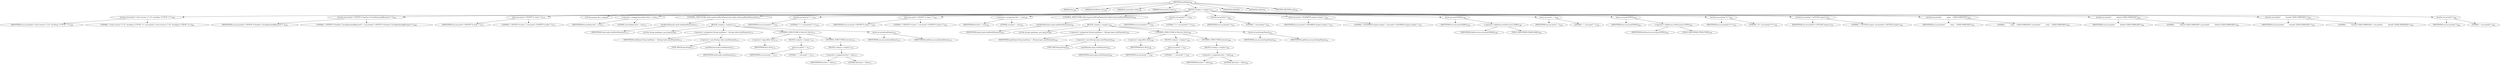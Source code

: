 digraph "printHead" {  
"225" [label = <(METHOD,printHead)<SUB>166</SUB>> ]
"226" [label = <(PARAM,this)<SUB>166</SUB>> ]
"227" [label = <(PARAM,PrintWriter out)<SUB>166</SUB>> ]
"228" [label = <(PARAM,Enumeration tasks)<SUB>166</SUB>> ]
"229" [label = <(PARAM,Enumeration types)<SUB>167</SUB>> ]
"230" [label = <(BLOCK,&lt;empty&gt;,&lt;empty&gt;)<SUB>167</SUB>> ]
"231" [label = <(println,out.println(&quot;&lt;?xml version=\&quot;1.0\&quot; encoding=\&quot;UTF-8\&quot; ?&gt;&quot;))<SUB>168</SUB>> ]
"232" [label = <(IDENTIFIER,out,out.println(&quot;&lt;?xml version=\&quot;1.0\&quot; encoding=\&quot;UTF-8\&quot; ?&gt;&quot;))<SUB>168</SUB>> ]
"233" [label = <(LITERAL,&quot;&lt;?xml version=\&quot;1.0\&quot; encoding=\&quot;UTF-8\&quot; ?&gt;&quot;,out.println(&quot;&lt;?xml version=\&quot;1.0\&quot; encoding=\&quot;UTF-8\&quot; ?&gt;&quot;))<SUB>168</SUB>> ]
"234" [label = <(println,out.println(&quot;&lt;!ENTITY % boolean \&quot;(true|false|on|off|yes|no)\&quot;&gt;&quot;))<SUB>169</SUB>> ]
"235" [label = <(IDENTIFIER,out,out.println(&quot;&lt;!ENTITY % boolean \&quot;(true|false|on|off|yes|no)\&quot;&gt;&quot;))<SUB>169</SUB>> ]
"236" [label = <(LITERAL,&quot;&lt;!ENTITY % boolean \&quot;(true|false|on|off|yes|no)\&quot;&gt;&quot;,out.println(&quot;&lt;!ENTITY % boolean \&quot;(true|false|on|off|yes|no)\&quot;&gt;&quot;))<SUB>169</SUB>> ]
"237" [label = <(print,out.print(&quot;&lt;!ENTITY % tasks \&quot;&quot;))<SUB>170</SUB>> ]
"238" [label = <(IDENTIFIER,out,out.print(&quot;&lt;!ENTITY % tasks \&quot;&quot;))<SUB>170</SUB>> ]
"239" [label = <(LITERAL,&quot;&lt;!ENTITY % tasks \&quot;&quot;,out.print(&quot;&lt;!ENTITY % tasks \&quot;&quot;))<SUB>170</SUB>> ]
"240" [label = <(LOCAL,boolean first: boolean)> ]
"241" [label = <(&lt;operator&gt;.assignment,boolean first = true)<SUB>171</SUB>> ]
"242" [label = <(IDENTIFIER,first,boolean first = true)<SUB>171</SUB>> ]
"243" [label = <(LITERAL,true,boolean first = true)<SUB>171</SUB>> ]
"244" [label = <(CONTROL_STRUCTURE,while (tasks.hasMoreElements()),while (tasks.hasMoreElements()))<SUB>172</SUB>> ]
"245" [label = <(hasMoreElements,tasks.hasMoreElements())<SUB>172</SUB>> ]
"246" [label = <(IDENTIFIER,tasks,tasks.hasMoreElements())<SUB>172</SUB>> ]
"247" [label = <(BLOCK,&lt;empty&gt;,&lt;empty&gt;)<SUB>172</SUB>> ]
"248" [label = <(LOCAL,String taskName: java.lang.String)> ]
"249" [label = <(&lt;operator&gt;.assignment,String taskName = (String) tasks.nextElement())<SUB>173</SUB>> ]
"250" [label = <(IDENTIFIER,taskName,String taskName = (String) tasks.nextElement())<SUB>173</SUB>> ]
"251" [label = <(&lt;operator&gt;.cast,(String) tasks.nextElement())<SUB>173</SUB>> ]
"252" [label = <(TYPE_REF,String,String)<SUB>173</SUB>> ]
"253" [label = <(nextElement,tasks.nextElement())<SUB>173</SUB>> ]
"254" [label = <(IDENTIFIER,tasks,tasks.nextElement())<SUB>173</SUB>> ]
"255" [label = <(CONTROL_STRUCTURE,if (!first),if (!first))<SUB>174</SUB>> ]
"256" [label = <(&lt;operator&gt;.logicalNot,!first)<SUB>174</SUB>> ]
"257" [label = <(IDENTIFIER,first,!first)<SUB>174</SUB>> ]
"258" [label = <(BLOCK,&lt;empty&gt;,&lt;empty&gt;)<SUB>174</SUB>> ]
"259" [label = <(print,out.print(&quot; | &quot;))<SUB>175</SUB>> ]
"260" [label = <(IDENTIFIER,out,out.print(&quot; | &quot;))<SUB>175</SUB>> ]
"261" [label = <(LITERAL,&quot; | &quot;,out.print(&quot; | &quot;))<SUB>175</SUB>> ]
"262" [label = <(CONTROL_STRUCTURE,else,else)<SUB>176</SUB>> ]
"263" [label = <(BLOCK,&lt;empty&gt;,&lt;empty&gt;)<SUB>176</SUB>> ]
"264" [label = <(&lt;operator&gt;.assignment,first = false)<SUB>177</SUB>> ]
"265" [label = <(IDENTIFIER,first,first = false)<SUB>177</SUB>> ]
"266" [label = <(LITERAL,false,first = false)<SUB>177</SUB>> ]
"267" [label = <(print,out.print(taskName))<SUB>179</SUB>> ]
"268" [label = <(IDENTIFIER,out,out.print(taskName))<SUB>179</SUB>> ]
"269" [label = <(IDENTIFIER,taskName,out.print(taskName))<SUB>179</SUB>> ]
"270" [label = <(println,out.println(&quot;\&quot;&gt;&quot;))<SUB>181</SUB>> ]
"271" [label = <(IDENTIFIER,out,out.println(&quot;\&quot;&gt;&quot;))<SUB>181</SUB>> ]
"272" [label = <(LITERAL,&quot;\&quot;&gt;&quot;,out.println(&quot;\&quot;&gt;&quot;))<SUB>181</SUB>> ]
"273" [label = <(print,out.print(&quot;&lt;!ENTITY % types \&quot;&quot;))<SUB>182</SUB>> ]
"274" [label = <(IDENTIFIER,out,out.print(&quot;&lt;!ENTITY % types \&quot;&quot;))<SUB>182</SUB>> ]
"275" [label = <(LITERAL,&quot;&lt;!ENTITY % types \&quot;&quot;,out.print(&quot;&lt;!ENTITY % types \&quot;&quot;))<SUB>182</SUB>> ]
"276" [label = <(&lt;operator&gt;.assignment,first = true)<SUB>183</SUB>> ]
"277" [label = <(IDENTIFIER,first,first = true)<SUB>183</SUB>> ]
"278" [label = <(LITERAL,true,first = true)<SUB>183</SUB>> ]
"279" [label = <(CONTROL_STRUCTURE,while (types.hasMoreElements()),while (types.hasMoreElements()))<SUB>184</SUB>> ]
"280" [label = <(hasMoreElements,types.hasMoreElements())<SUB>184</SUB>> ]
"281" [label = <(IDENTIFIER,types,types.hasMoreElements())<SUB>184</SUB>> ]
"282" [label = <(BLOCK,&lt;empty&gt;,&lt;empty&gt;)<SUB>184</SUB>> ]
"283" [label = <(LOCAL,String typeName: java.lang.String)> ]
"284" [label = <(&lt;operator&gt;.assignment,String typeName = (String) types.nextElement())<SUB>185</SUB>> ]
"285" [label = <(IDENTIFIER,typeName,String typeName = (String) types.nextElement())<SUB>185</SUB>> ]
"286" [label = <(&lt;operator&gt;.cast,(String) types.nextElement())<SUB>185</SUB>> ]
"287" [label = <(TYPE_REF,String,String)<SUB>185</SUB>> ]
"288" [label = <(nextElement,types.nextElement())<SUB>185</SUB>> ]
"289" [label = <(IDENTIFIER,types,types.nextElement())<SUB>185</SUB>> ]
"290" [label = <(CONTROL_STRUCTURE,if (!first),if (!first))<SUB>186</SUB>> ]
"291" [label = <(&lt;operator&gt;.logicalNot,!first)<SUB>186</SUB>> ]
"292" [label = <(IDENTIFIER,first,!first)<SUB>186</SUB>> ]
"293" [label = <(BLOCK,&lt;empty&gt;,&lt;empty&gt;)<SUB>186</SUB>> ]
"294" [label = <(print,out.print(&quot; | &quot;))<SUB>187</SUB>> ]
"295" [label = <(IDENTIFIER,out,out.print(&quot; | &quot;))<SUB>187</SUB>> ]
"296" [label = <(LITERAL,&quot; | &quot;,out.print(&quot; | &quot;))<SUB>187</SUB>> ]
"297" [label = <(CONTROL_STRUCTURE,else,else)<SUB>188</SUB>> ]
"298" [label = <(BLOCK,&lt;empty&gt;,&lt;empty&gt;)<SUB>188</SUB>> ]
"299" [label = <(&lt;operator&gt;.assignment,first = false)<SUB>189</SUB>> ]
"300" [label = <(IDENTIFIER,first,first = false)<SUB>189</SUB>> ]
"301" [label = <(LITERAL,false,first = false)<SUB>189</SUB>> ]
"302" [label = <(print,out.print(typeName))<SUB>191</SUB>> ]
"303" [label = <(IDENTIFIER,out,out.print(typeName))<SUB>191</SUB>> ]
"304" [label = <(IDENTIFIER,typeName,out.print(typeName))<SUB>191</SUB>> ]
"305" [label = <(println,out.println(&quot;\&quot;&gt;&quot;))<SUB>193</SUB>> ]
"306" [label = <(IDENTIFIER,out,out.println(&quot;\&quot;&gt;&quot;))<SUB>193</SUB>> ]
"307" [label = <(LITERAL,&quot;\&quot;&gt;&quot;,out.println(&quot;\&quot;&gt;&quot;))<SUB>193</SUB>> ]
"308" [label = <(println,out.println(&quot;&quot;))<SUB>195</SUB>> ]
"309" [label = <(IDENTIFIER,out,out.println(&quot;&quot;))<SUB>195</SUB>> ]
"310" [label = <(LITERAL,&quot;&quot;,out.println(&quot;&quot;))<SUB>195</SUB>> ]
"311" [label = <(print,out.print(&quot;&lt;!ELEMENT project (target | &quot;))<SUB>197</SUB>> ]
"312" [label = <(IDENTIFIER,out,out.print(&quot;&lt;!ELEMENT project (target | &quot;))<SUB>197</SUB>> ]
"313" [label = <(LITERAL,&quot;&lt;!ELEMENT project (target | &quot;,out.print(&quot;&lt;!ELEMENT project (target | &quot;))<SUB>197</SUB>> ]
"314" [label = <(print,out.print(TASKS))<SUB>198</SUB>> ]
"315" [label = <(IDENTIFIER,out,out.print(TASKS))<SUB>198</SUB>> ]
"316" [label = <(&lt;operator&gt;.fieldAccess,AntStructure.TASKS)<SUB>198</SUB>> ]
"317" [label = <(IDENTIFIER,AntStructure,out.print(TASKS))<SUB>198</SUB>> ]
"318" [label = <(FIELD_IDENTIFIER,TASKS,TASKS)<SUB>198</SUB>> ]
"319" [label = <(print,out.print(&quot; | &quot;))<SUB>199</SUB>> ]
"320" [label = <(IDENTIFIER,out,out.print(&quot; | &quot;))<SUB>199</SUB>> ]
"321" [label = <(LITERAL,&quot; | &quot;,out.print(&quot; | &quot;))<SUB>199</SUB>> ]
"322" [label = <(print,out.print(TYPES))<SUB>200</SUB>> ]
"323" [label = <(IDENTIFIER,out,out.print(TYPES))<SUB>200</SUB>> ]
"324" [label = <(&lt;operator&gt;.fieldAccess,AntStructure.TYPES)<SUB>200</SUB>> ]
"325" [label = <(IDENTIFIER,AntStructure,out.print(TYPES))<SUB>200</SUB>> ]
"326" [label = <(FIELD_IDENTIFIER,TYPES,TYPES)<SUB>200</SUB>> ]
"327" [label = <(println,out.println(&quot;)*&gt;&quot;))<SUB>201</SUB>> ]
"328" [label = <(IDENTIFIER,out,out.println(&quot;)*&gt;&quot;))<SUB>201</SUB>> ]
"329" [label = <(LITERAL,&quot;)*&gt;&quot;,out.println(&quot;)*&gt;&quot;))<SUB>201</SUB>> ]
"330" [label = <(println,out.println(&quot;&lt;!ATTLIST project&quot;))<SUB>202</SUB>> ]
"331" [label = <(IDENTIFIER,out,out.println(&quot;&lt;!ATTLIST project&quot;))<SUB>202</SUB>> ]
"332" [label = <(LITERAL,&quot;&lt;!ATTLIST project&quot;,out.println(&quot;&lt;!ATTLIST project&quot;))<SUB>202</SUB>> ]
"333" [label = <(println,out.println(&quot;          name    CDATA #IMPLIED&quot;))<SUB>203</SUB>> ]
"334" [label = <(IDENTIFIER,out,out.println(&quot;          name    CDATA #IMPLIED&quot;))<SUB>203</SUB>> ]
"335" [label = <(LITERAL,&quot;          name    CDATA #IMPLIED&quot;,out.println(&quot;          name    CDATA #IMPLIED&quot;))<SUB>203</SUB>> ]
"336" [label = <(println,out.println(&quot;          default CDATA #IMPLIED&quot;))<SUB>204</SUB>> ]
"337" [label = <(IDENTIFIER,out,out.println(&quot;          default CDATA #IMPLIED&quot;))<SUB>204</SUB>> ]
"338" [label = <(LITERAL,&quot;          default CDATA #IMPLIED&quot;,out.println(&quot;          default CDATA #IMPLIED&quot;))<SUB>204</SUB>> ]
"339" [label = <(println,out.println(&quot;          basedir CDATA #IMPLIED&gt;&quot;))<SUB>205</SUB>> ]
"340" [label = <(IDENTIFIER,out,out.println(&quot;          basedir CDATA #IMPLIED&gt;&quot;))<SUB>205</SUB>> ]
"341" [label = <(LITERAL,&quot;          basedir CDATA #IMPLIED&gt;&quot;,out.println(&quot;          basedir CDATA #IMPLIED&gt;&quot;))<SUB>205</SUB>> ]
"342" [label = <(println,out.println(&quot;&quot;))<SUB>206</SUB>> ]
"343" [label = <(IDENTIFIER,out,out.println(&quot;&quot;))<SUB>206</SUB>> ]
"344" [label = <(LITERAL,&quot;&quot;,out.println(&quot;&quot;))<SUB>206</SUB>> ]
"345" [label = <(MODIFIER,PRIVATE)> ]
"346" [label = <(MODIFIER,VIRTUAL)> ]
"347" [label = <(METHOD_RETURN,void)<SUB>166</SUB>> ]
  "225" -> "226" 
  "225" -> "227" 
  "225" -> "228" 
  "225" -> "229" 
  "225" -> "230" 
  "225" -> "345" 
  "225" -> "346" 
  "225" -> "347" 
  "230" -> "231" 
  "230" -> "234" 
  "230" -> "237" 
  "230" -> "240" 
  "230" -> "241" 
  "230" -> "244" 
  "230" -> "270" 
  "230" -> "273" 
  "230" -> "276" 
  "230" -> "279" 
  "230" -> "305" 
  "230" -> "308" 
  "230" -> "311" 
  "230" -> "314" 
  "230" -> "319" 
  "230" -> "322" 
  "230" -> "327" 
  "230" -> "330" 
  "230" -> "333" 
  "230" -> "336" 
  "230" -> "339" 
  "230" -> "342" 
  "231" -> "232" 
  "231" -> "233" 
  "234" -> "235" 
  "234" -> "236" 
  "237" -> "238" 
  "237" -> "239" 
  "241" -> "242" 
  "241" -> "243" 
  "244" -> "245" 
  "244" -> "247" 
  "245" -> "246" 
  "247" -> "248" 
  "247" -> "249" 
  "247" -> "255" 
  "247" -> "267" 
  "249" -> "250" 
  "249" -> "251" 
  "251" -> "252" 
  "251" -> "253" 
  "253" -> "254" 
  "255" -> "256" 
  "255" -> "258" 
  "255" -> "262" 
  "256" -> "257" 
  "258" -> "259" 
  "259" -> "260" 
  "259" -> "261" 
  "262" -> "263" 
  "263" -> "264" 
  "264" -> "265" 
  "264" -> "266" 
  "267" -> "268" 
  "267" -> "269" 
  "270" -> "271" 
  "270" -> "272" 
  "273" -> "274" 
  "273" -> "275" 
  "276" -> "277" 
  "276" -> "278" 
  "279" -> "280" 
  "279" -> "282" 
  "280" -> "281" 
  "282" -> "283" 
  "282" -> "284" 
  "282" -> "290" 
  "282" -> "302" 
  "284" -> "285" 
  "284" -> "286" 
  "286" -> "287" 
  "286" -> "288" 
  "288" -> "289" 
  "290" -> "291" 
  "290" -> "293" 
  "290" -> "297" 
  "291" -> "292" 
  "293" -> "294" 
  "294" -> "295" 
  "294" -> "296" 
  "297" -> "298" 
  "298" -> "299" 
  "299" -> "300" 
  "299" -> "301" 
  "302" -> "303" 
  "302" -> "304" 
  "305" -> "306" 
  "305" -> "307" 
  "308" -> "309" 
  "308" -> "310" 
  "311" -> "312" 
  "311" -> "313" 
  "314" -> "315" 
  "314" -> "316" 
  "316" -> "317" 
  "316" -> "318" 
  "319" -> "320" 
  "319" -> "321" 
  "322" -> "323" 
  "322" -> "324" 
  "324" -> "325" 
  "324" -> "326" 
  "327" -> "328" 
  "327" -> "329" 
  "330" -> "331" 
  "330" -> "332" 
  "333" -> "334" 
  "333" -> "335" 
  "336" -> "337" 
  "336" -> "338" 
  "339" -> "340" 
  "339" -> "341" 
  "342" -> "343" 
  "342" -> "344" 
}
